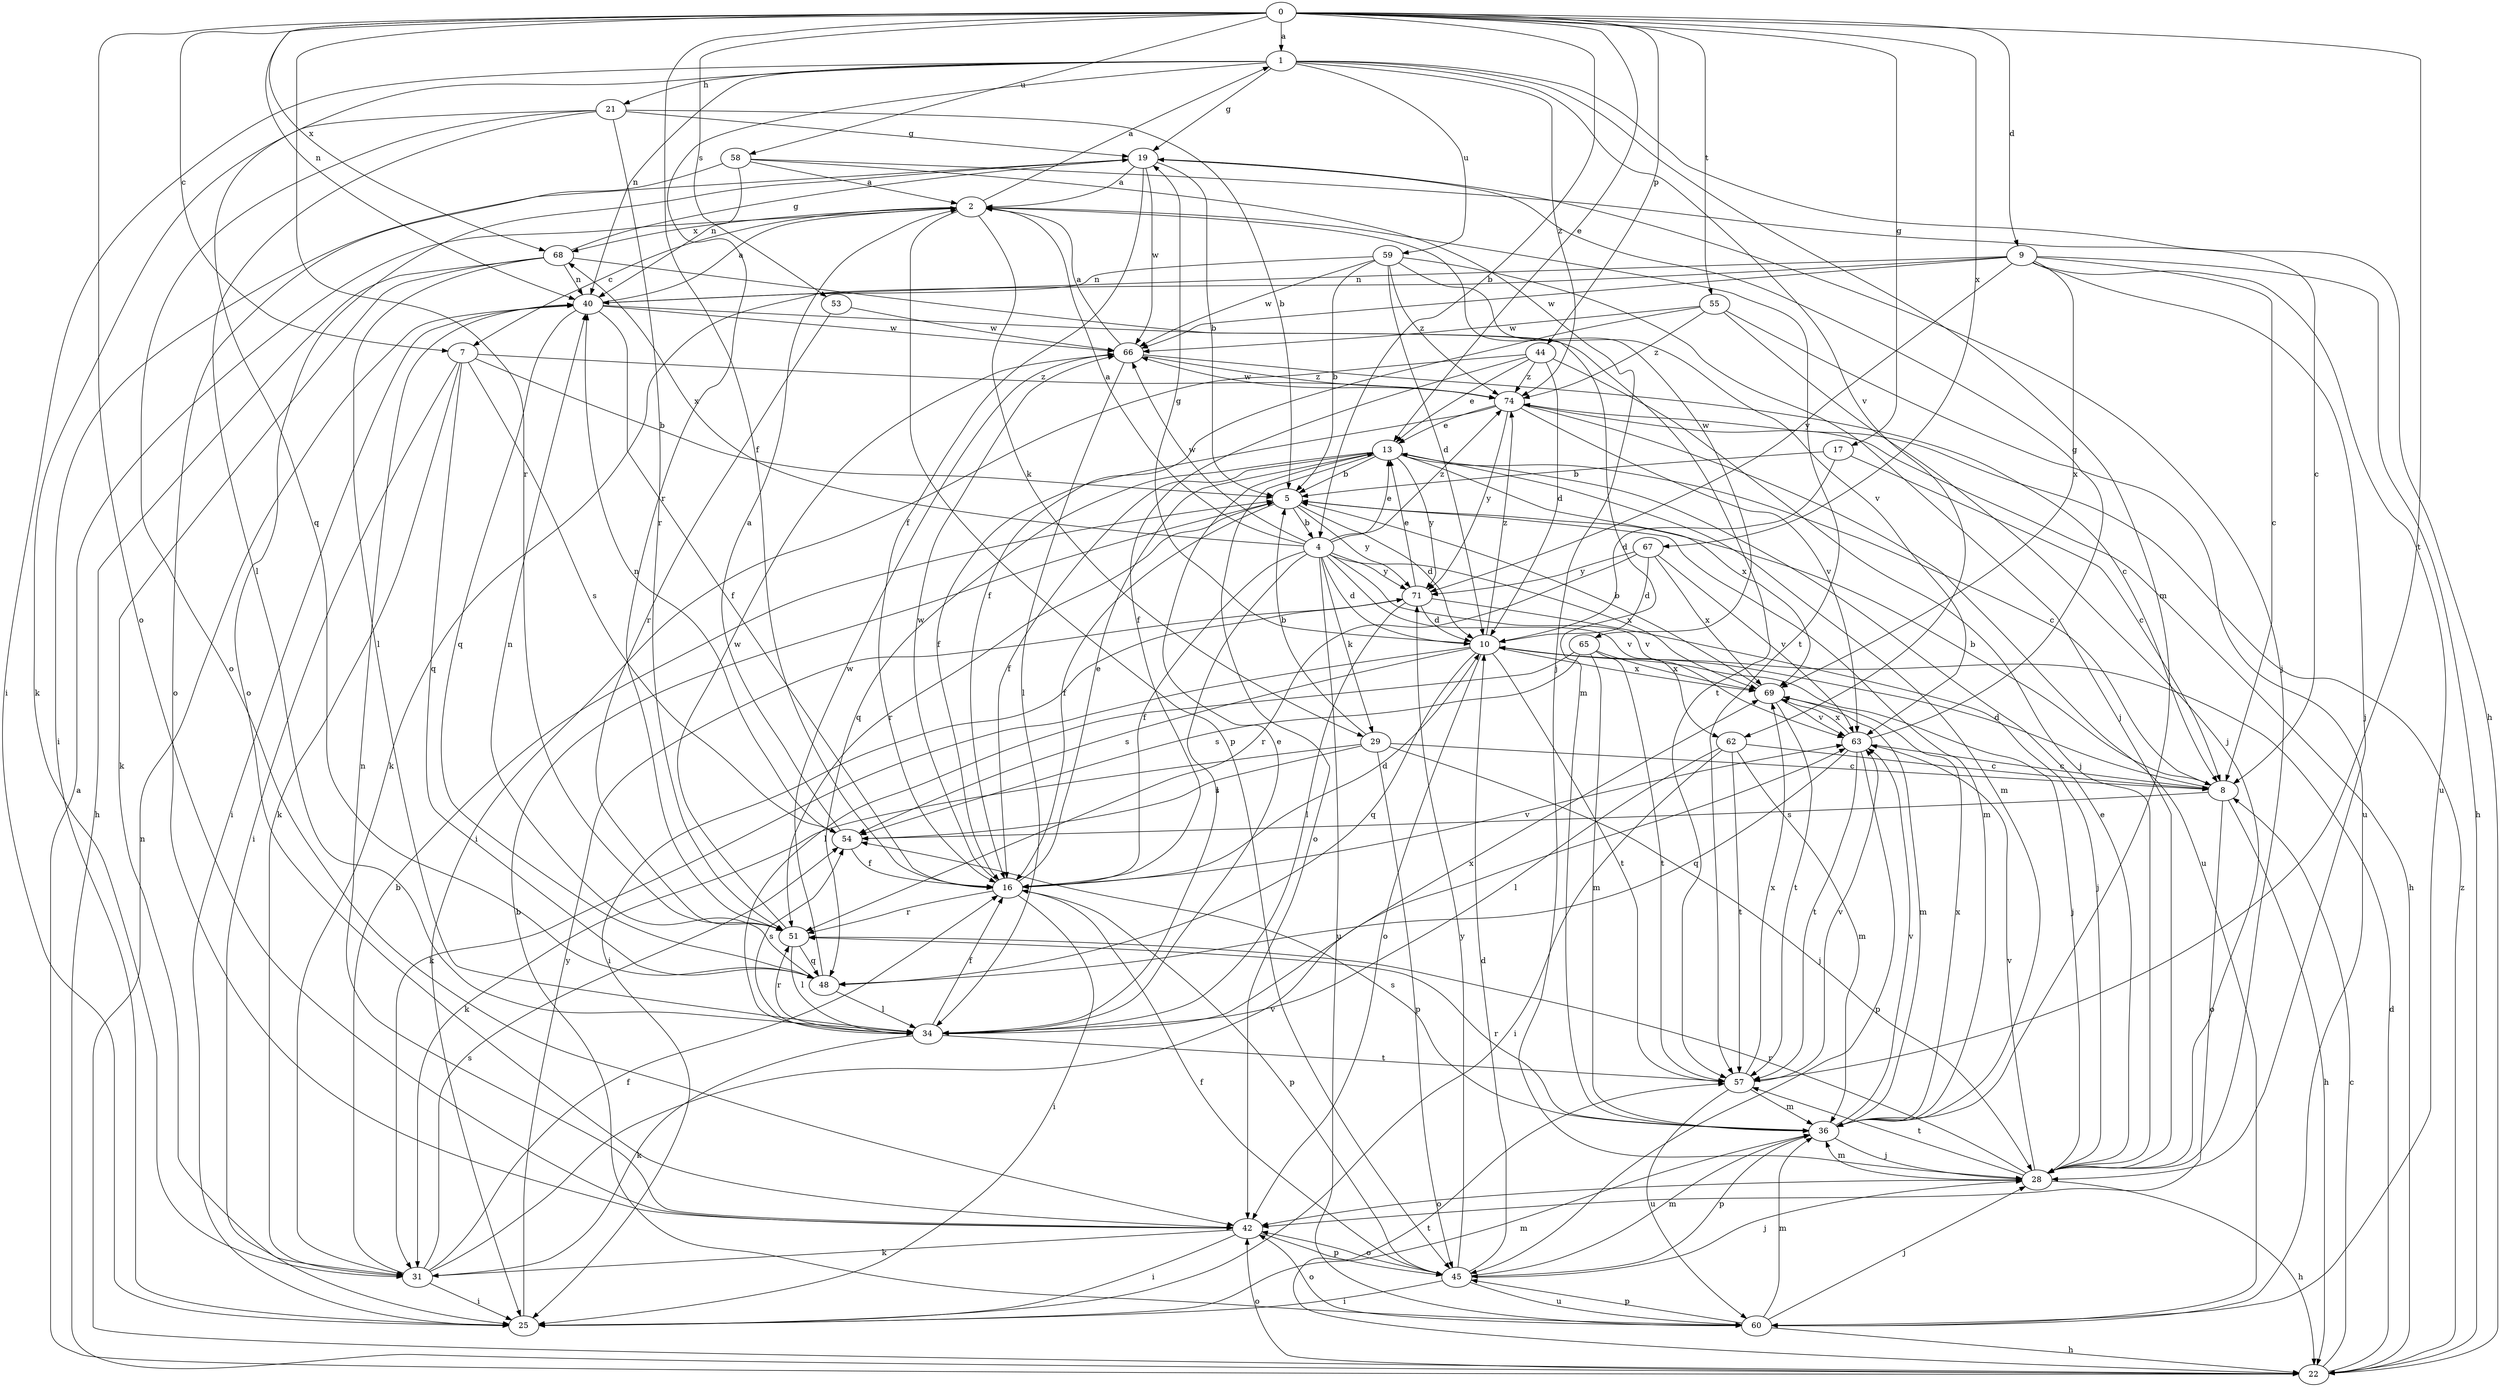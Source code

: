 strict digraph  {
0;
1;
2;
4;
5;
7;
8;
9;
10;
13;
16;
17;
19;
21;
22;
25;
28;
29;
31;
34;
36;
40;
42;
44;
45;
48;
51;
53;
54;
55;
57;
58;
59;
60;
62;
63;
65;
66;
67;
68;
69;
71;
74;
0 -> 1  [label=a];
0 -> 4  [label=b];
0 -> 7  [label=c];
0 -> 9  [label=d];
0 -> 13  [label=e];
0 -> 16  [label=f];
0 -> 17  [label=g];
0 -> 40  [label=n];
0 -> 42  [label=o];
0 -> 44  [label=p];
0 -> 51  [label=r];
0 -> 53  [label=s];
0 -> 55  [label=t];
0 -> 57  [label=t];
0 -> 58  [label=u];
0 -> 67  [label=x];
0 -> 68  [label=x];
1 -> 19  [label=g];
1 -> 21  [label=h];
1 -> 22  [label=h];
1 -> 25  [label=i];
1 -> 36  [label=m];
1 -> 40  [label=n];
1 -> 48  [label=q];
1 -> 51  [label=r];
1 -> 59  [label=u];
1 -> 62  [label=v];
1 -> 74  [label=z];
2 -> 1  [label=a];
2 -> 7  [label=c];
2 -> 29  [label=k];
2 -> 45  [label=p];
2 -> 57  [label=t];
2 -> 65  [label=w];
2 -> 68  [label=x];
4 -> 2  [label=a];
4 -> 10  [label=d];
4 -> 13  [label=e];
4 -> 16  [label=f];
4 -> 29  [label=k];
4 -> 34  [label=l];
4 -> 60  [label=u];
4 -> 62  [label=v];
4 -> 63  [label=v];
4 -> 66  [label=w];
4 -> 68  [label=x];
4 -> 69  [label=x];
4 -> 71  [label=y];
4 -> 74  [label=z];
5 -> 4  [label=b];
5 -> 10  [label=d];
5 -> 16  [label=f];
5 -> 36  [label=m];
5 -> 51  [label=r];
5 -> 71  [label=y];
7 -> 5  [label=b];
7 -> 25  [label=i];
7 -> 31  [label=k];
7 -> 48  [label=q];
7 -> 54  [label=s];
7 -> 74  [label=z];
8 -> 5  [label=b];
8 -> 10  [label=d];
8 -> 22  [label=h];
8 -> 42  [label=o];
8 -> 54  [label=s];
9 -> 8  [label=c];
9 -> 22  [label=h];
9 -> 28  [label=j];
9 -> 31  [label=k];
9 -> 40  [label=n];
9 -> 60  [label=u];
9 -> 66  [label=w];
9 -> 69  [label=x];
9 -> 71  [label=y];
10 -> 19  [label=g];
10 -> 28  [label=j];
10 -> 31  [label=k];
10 -> 42  [label=o];
10 -> 48  [label=q];
10 -> 54  [label=s];
10 -> 57  [label=t];
10 -> 69  [label=x];
10 -> 74  [label=z];
13 -> 5  [label=b];
13 -> 8  [label=c];
13 -> 16  [label=f];
13 -> 36  [label=m];
13 -> 42  [label=o];
13 -> 48  [label=q];
13 -> 69  [label=x];
13 -> 71  [label=y];
16 -> 10  [label=d];
16 -> 13  [label=e];
16 -> 25  [label=i];
16 -> 45  [label=p];
16 -> 51  [label=r];
16 -> 63  [label=v];
16 -> 66  [label=w];
17 -> 5  [label=b];
17 -> 8  [label=c];
17 -> 10  [label=d];
19 -> 2  [label=a];
19 -> 5  [label=b];
19 -> 16  [label=f];
19 -> 25  [label=i];
19 -> 28  [label=j];
19 -> 42  [label=o];
19 -> 66  [label=w];
21 -> 5  [label=b];
21 -> 19  [label=g];
21 -> 31  [label=k];
21 -> 34  [label=l];
21 -> 42  [label=o];
21 -> 51  [label=r];
22 -> 2  [label=a];
22 -> 8  [label=c];
22 -> 10  [label=d];
22 -> 40  [label=n];
22 -> 42  [label=o];
22 -> 57  [label=t];
22 -> 74  [label=z];
25 -> 36  [label=m];
25 -> 71  [label=y];
28 -> 13  [label=e];
28 -> 22  [label=h];
28 -> 36  [label=m];
28 -> 42  [label=o];
28 -> 51  [label=r];
28 -> 57  [label=t];
28 -> 63  [label=v];
29 -> 5  [label=b];
29 -> 8  [label=c];
29 -> 28  [label=j];
29 -> 31  [label=k];
29 -> 45  [label=p];
29 -> 54  [label=s];
31 -> 5  [label=b];
31 -> 16  [label=f];
31 -> 25  [label=i];
31 -> 54  [label=s];
31 -> 63  [label=v];
34 -> 13  [label=e];
34 -> 16  [label=f];
34 -> 31  [label=k];
34 -> 51  [label=r];
34 -> 54  [label=s];
34 -> 57  [label=t];
34 -> 69  [label=x];
36 -> 28  [label=j];
36 -> 45  [label=p];
36 -> 51  [label=r];
36 -> 54  [label=s];
36 -> 63  [label=v];
36 -> 69  [label=x];
40 -> 2  [label=a];
40 -> 16  [label=f];
40 -> 25  [label=i];
40 -> 48  [label=q];
40 -> 57  [label=t];
40 -> 66  [label=w];
42 -> 25  [label=i];
42 -> 31  [label=k];
42 -> 40  [label=n];
42 -> 45  [label=p];
44 -> 10  [label=d];
44 -> 13  [label=e];
44 -> 16  [label=f];
44 -> 25  [label=i];
44 -> 28  [label=j];
44 -> 74  [label=z];
45 -> 10  [label=d];
45 -> 16  [label=f];
45 -> 25  [label=i];
45 -> 28  [label=j];
45 -> 36  [label=m];
45 -> 42  [label=o];
45 -> 60  [label=u];
45 -> 71  [label=y];
48 -> 34  [label=l];
48 -> 40  [label=n];
48 -> 66  [label=w];
51 -> 34  [label=l];
51 -> 48  [label=q];
51 -> 66  [label=w];
53 -> 51  [label=r];
53 -> 66  [label=w];
54 -> 2  [label=a];
54 -> 16  [label=f];
54 -> 40  [label=n];
55 -> 16  [label=f];
55 -> 28  [label=j];
55 -> 60  [label=u];
55 -> 66  [label=w];
55 -> 74  [label=z];
57 -> 36  [label=m];
57 -> 60  [label=u];
57 -> 63  [label=v];
57 -> 69  [label=x];
58 -> 2  [label=a];
58 -> 8  [label=c];
58 -> 28  [label=j];
58 -> 40  [label=n];
58 -> 42  [label=o];
59 -> 5  [label=b];
59 -> 10  [label=d];
59 -> 28  [label=j];
59 -> 40  [label=n];
59 -> 63  [label=v];
59 -> 66  [label=w];
59 -> 74  [label=z];
60 -> 5  [label=b];
60 -> 22  [label=h];
60 -> 28  [label=j];
60 -> 36  [label=m];
60 -> 42  [label=o];
60 -> 45  [label=p];
62 -> 8  [label=c];
62 -> 25  [label=i];
62 -> 34  [label=l];
62 -> 36  [label=m];
62 -> 57  [label=t];
63 -> 8  [label=c];
63 -> 19  [label=g];
63 -> 45  [label=p];
63 -> 48  [label=q];
63 -> 57  [label=t];
63 -> 69  [label=x];
65 -> 34  [label=l];
65 -> 36  [label=m];
65 -> 54  [label=s];
65 -> 57  [label=t];
65 -> 69  [label=x];
66 -> 2  [label=a];
66 -> 8  [label=c];
66 -> 34  [label=l];
66 -> 74  [label=z];
67 -> 10  [label=d];
67 -> 51  [label=r];
67 -> 63  [label=v];
67 -> 69  [label=x];
67 -> 71  [label=y];
68 -> 19  [label=g];
68 -> 22  [label=h];
68 -> 31  [label=k];
68 -> 34  [label=l];
68 -> 36  [label=m];
68 -> 40  [label=n];
69 -> 5  [label=b];
69 -> 36  [label=m];
69 -> 57  [label=t];
69 -> 63  [label=v];
71 -> 10  [label=d];
71 -> 13  [label=e];
71 -> 25  [label=i];
71 -> 28  [label=j];
71 -> 34  [label=l];
74 -> 13  [label=e];
74 -> 16  [label=f];
74 -> 22  [label=h];
74 -> 60  [label=u];
74 -> 63  [label=v];
74 -> 66  [label=w];
74 -> 71  [label=y];
}
